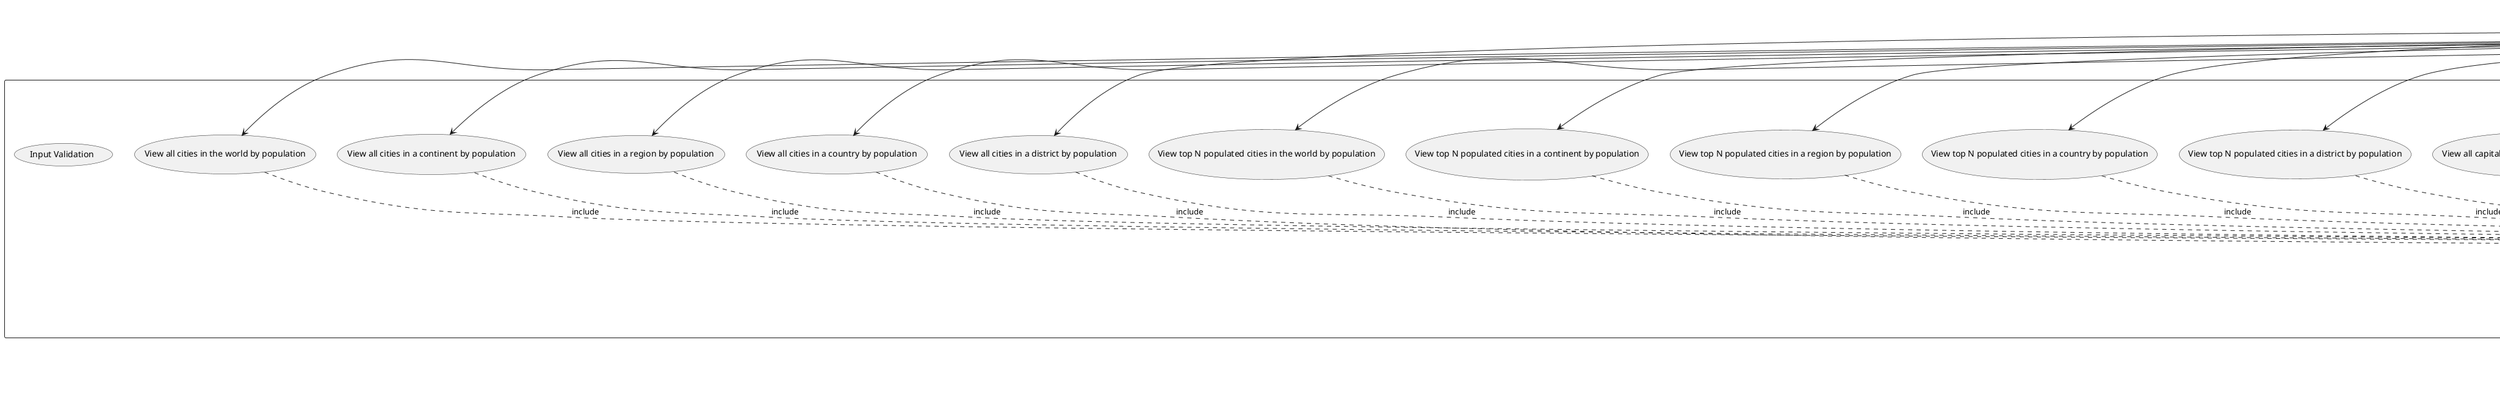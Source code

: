 @startuml
actor User as "User"

rectangle Database

rectangle "Population Application" {
package "Countries" {
    usecase UC01 as "View all countries in the world by population"

    usecase UC02 as "View all countries in a continent by population"

    usecase UC03 as "View all countries in a region by population"

    usecase UC04 as "View top N countries in the world by population"

    usecase UC05 as "View top N countries in a continent by population"

    usecase UC06 as "View top N countries in a region by population"
    }

    usecase UC07 as "View all cities in the world by population"

    usecase UC08 as "View all cities in a continent by population"

    usecase UC09 as "View all cities in a region by population"

    usecase UC10 as "View all cities in a country by population"

    usecase UC11 as "View all cities in a district by population"

    usecase UC12 as "View top N populated cities in the world by population"

    usecase UC13 as "View top N populated cities in a continent by population"

    usecase UC14 as "View top N populated cities in a region by population"

    usecase UC15 as "View top N populated cities in a country by population"

    usecase UC16 as "View top N populated cities in a district by population"

    usecase UC17 as "View all capital cities in the world by population"

    usecase UC18 as "View all capital cities in a continent by population"

    usecase UC19 as "View all capital cities in a region by population "

    usecase UC20 as "View top N populated capital cities in the world by population"

    usecase UC21 as "View top N populated capital cities in a continent by population"

    usecase UC22 as "View top N populated capital cities in a region by population"

    usecase UC23 as "View population living in and outside cities in each continent"

    usecase UC24 as "View population living in and outside cities in each region"

    usecase UC25 as "View population living in and outside cities in each country"

    usecase UC26 as "View population of the world"

    usecase UC27 as "View population of a continent"

    usecase UC28 as "View population of a region"

    usecase UC29 as "View population of a country"

    usecase UC30 as "View population of a district"

    usecase UC31 as "View population of a city"

    usecase UC32 as "View the number and percentage of people that speak specific languages"

    usecase UC33 as "Input Validation"

    usecase UC34 as "Generate Report"

    usecase UC35 as "Data Retrieval"


    User --> (UC01)
    User --> UC02
    User --> UC03
    User --> UC04
    User --> UC05
    User --> UC06
    User --> UC07
    User --> UC08
    User --> UC09
    User --> UC10
    User --> UC11
    User --> UC12
    User --> UC13
    User --> UC14
    User --> UC15
    User --> UC16
    User --> UC17
    User --> UC18
    User --> UC19
    User --> UC20
    User --> UC21
    User --> UC22
    User --> UC23
    User --> UC24
    User --> UC25
    User --> UC26
    User --> UC27
    User --> UC28
    User --> UC29
    User --> UC30
    User --> UC31
    User --> UC32

    UC01 ..> UC34 : include
    UC02 ..> UC34 : include
    UC03 ..> UC34 : include
    UC04 ..> UC34 : include
    UC05 ..> UC34 : include
    UC06 ..> UC34 : include
    UC07 ..> UC34 : include
    UC08 ..> UC34 : include
    UC09 ..> UC34 : include
    UC10 ..> UC34 : include
    UC11 ..> UC34 : include
    UC12 ..> UC34 : include
    UC13 ..> UC34 : include
    UC14 ..> UC34 : include
    UC15 ..> UC34 : include
    UC16 ..> UC34 : include
    UC17 ..> UC34 : include
    UC18 ..> UC34 : include
    UC19 ..> UC34 : include
    UC20 ..> UC34 : include
    UC21 ..> UC34 : include
    UC22 ..> UC34 : include
    UC23 ..> UC34 : include
    UC24 ..> UC34 : include
    UC25 ..> UC34 : include
    UC26 ..> UC34 : include
    UC27 ..> UC34 : include
    UC28 ..> UC34 : include
    UC29 ..> UC34 : include
    UC30 ..> UC34 : include
    UC31 ..> UC34 : include
    UC32 ..> UC34 : include
    UC34 ..> UC35 : include

    UC35 -- Database


}
@enduml